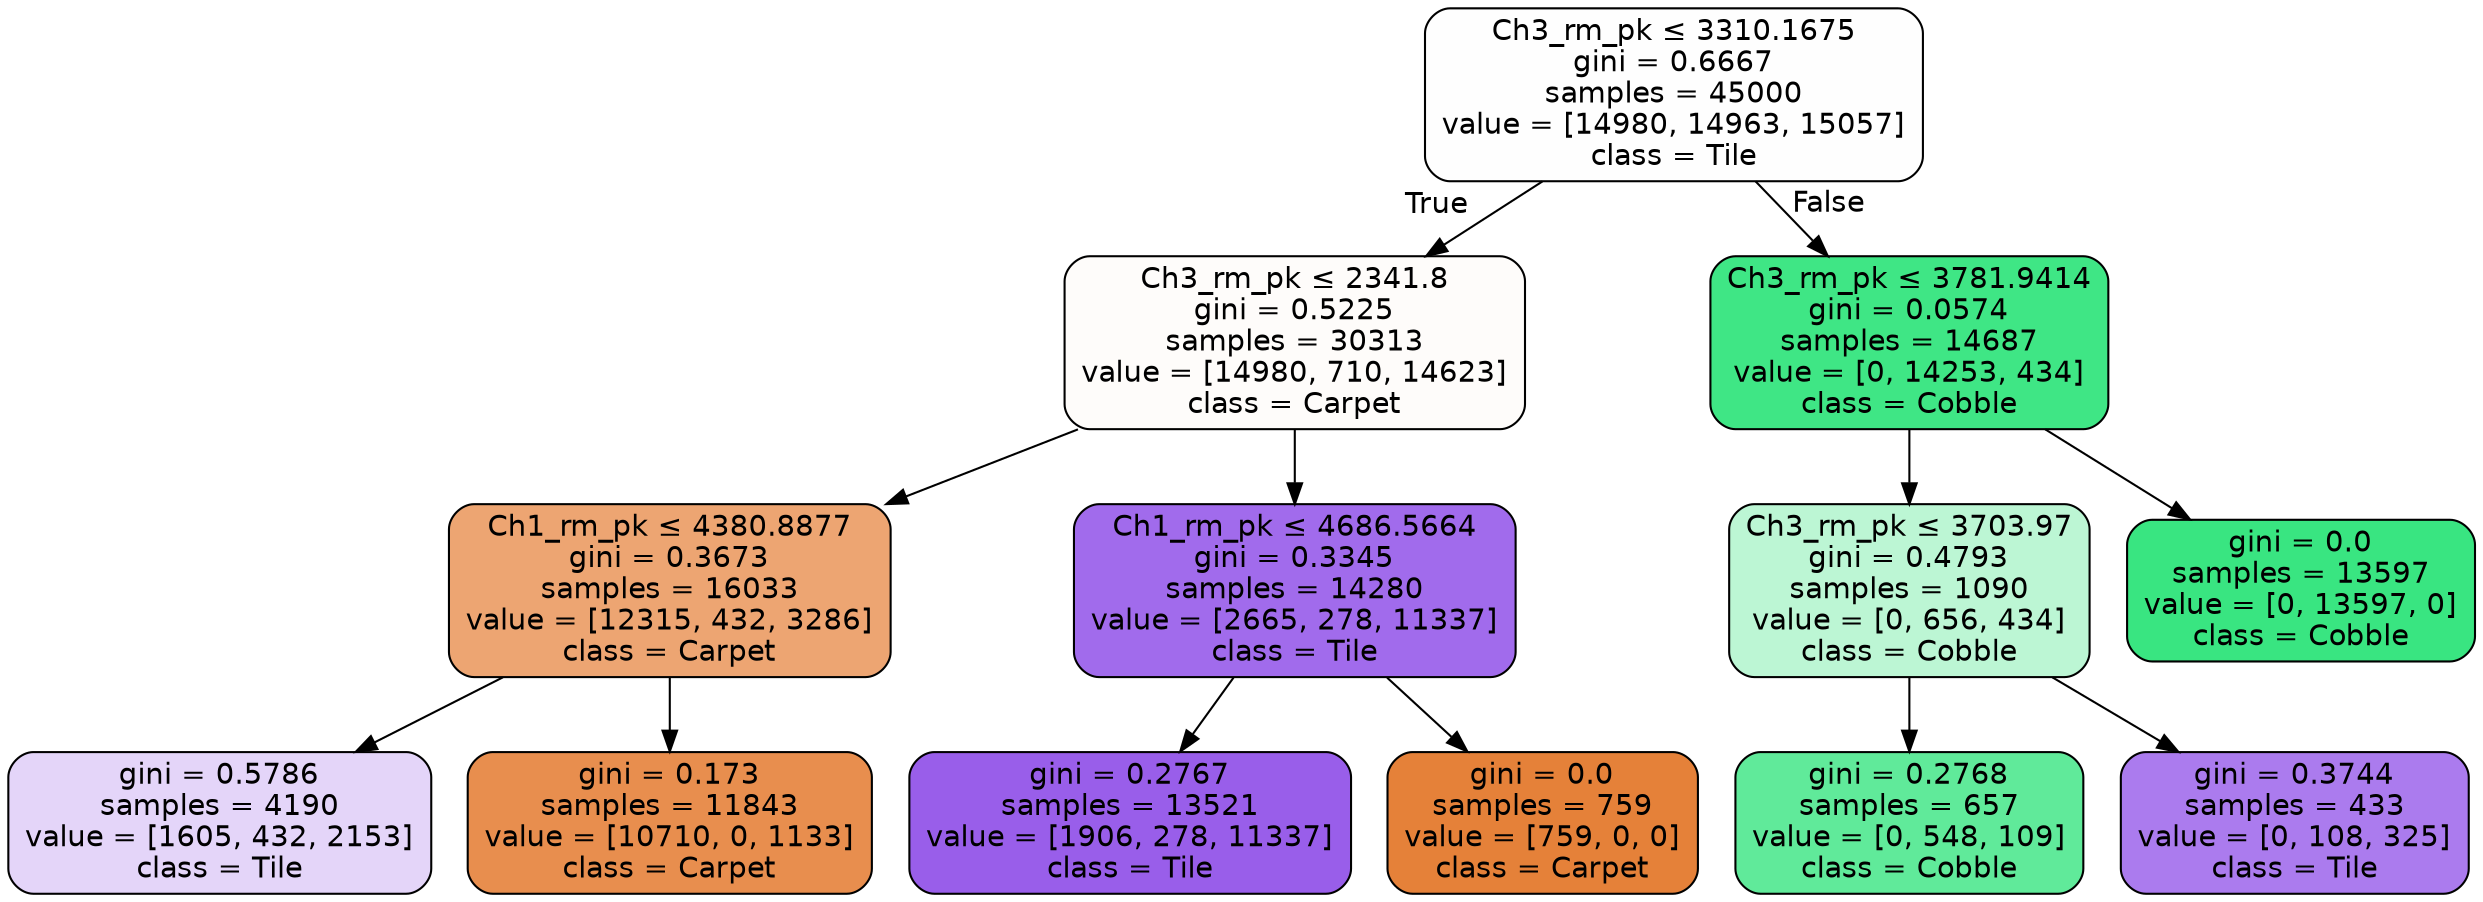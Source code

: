 digraph Tree {
node [shape=box, style="filled, rounded", color="black", fontname=helvetica] ;
edge [fontname=helvetica] ;
0 [label=<Ch3_rm_pk &le; 3310.1675<br/>gini = 0.6667<br/>samples = 45000<br/>value = [14980, 14963, 15057]<br/>class = Tile>, fillcolor="#8139e501"] ;
1 [label=<Ch3_rm_pk &le; 2341.8<br/>gini = 0.5225<br/>samples = 30313<br/>value = [14980, 710, 14623]<br/>class = Carpet>, fillcolor="#e5813906"] ;
0 -> 1 [labeldistance=2.5, labelangle=45, headlabel="True"] ;
2 [label=<Ch1_rm_pk &le; 4380.8877<br/>gini = 0.3673<br/>samples = 16033<br/>value = [12315, 432, 3286]<br/>class = Carpet>, fillcolor="#e58139b5"] ;
1 -> 2 ;
3 [label=<gini = 0.5786<br/>samples = 4190<br/>value = [1605, 432, 2153]<br/>class = Tile>, fillcolor="#8139e536"] ;
2 -> 3 ;
4 [label=<gini = 0.173<br/>samples = 11843<br/>value = [10710, 0, 1133]<br/>class = Carpet>, fillcolor="#e58139e4"] ;
2 -> 4 ;
5 [label=<Ch1_rm_pk &le; 4686.5664<br/>gini = 0.3345<br/>samples = 14280<br/>value = [2665, 278, 11337]<br/>class = Tile>, fillcolor="#8139e5be"] ;
1 -> 5 ;
6 [label=<gini = 0.2767<br/>samples = 13521<br/>value = [1906, 278, 11337]<br/>class = Tile>, fillcolor="#8139e5cf"] ;
5 -> 6 ;
7 [label=<gini = 0.0<br/>samples = 759<br/>value = [759, 0, 0]<br/>class = Carpet>, fillcolor="#e58139ff"] ;
5 -> 7 ;
8 [label=<Ch3_rm_pk &le; 3781.9414<br/>gini = 0.0574<br/>samples = 14687<br/>value = [0, 14253, 434]<br/>class = Cobble>, fillcolor="#39e581f7"] ;
0 -> 8 [labeldistance=2.5, labelangle=-45, headlabel="False"] ;
9 [label=<Ch3_rm_pk &le; 3703.97<br/>gini = 0.4793<br/>samples = 1090<br/>value = [0, 656, 434]<br/>class = Cobble>, fillcolor="#39e58156"] ;
8 -> 9 ;
10 [label=<gini = 0.2768<br/>samples = 657<br/>value = [0, 548, 109]<br/>class = Cobble>, fillcolor="#39e581cc"] ;
9 -> 10 ;
11 [label=<gini = 0.3744<br/>samples = 433<br/>value = [0, 108, 325]<br/>class = Tile>, fillcolor="#8139e5aa"] ;
9 -> 11 ;
12 [label=<gini = 0.0<br/>samples = 13597<br/>value = [0, 13597, 0]<br/>class = Cobble>, fillcolor="#39e581ff"] ;
8 -> 12 ;
}